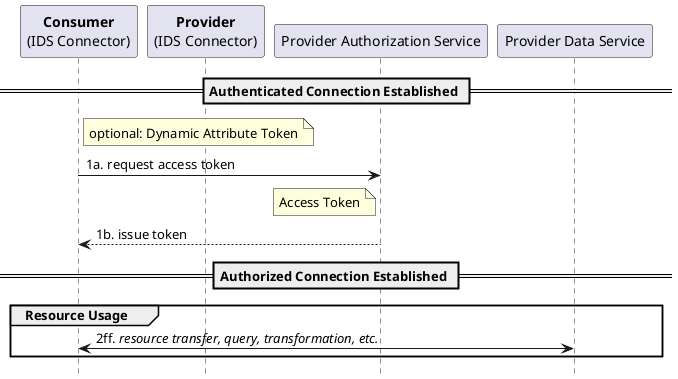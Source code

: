 @startuml

hide footbox

participant "**Consumer**\n(IDS Connector)" as C
participant "**Provider**\n(IDS Connector)" as P
participant "Provider Authorization Service" as PAS
participant "Provider Data Service" as PDS

== Authenticated Connection Established ==

note right of C: optional: Dynamic Attribute Token
C -> PAS: 1a. request access token

note left of PAS: Access Token
PAS --> C: 1b. issue token

== Authorized Connection Established ==

group Resource Usage

C <-> PDS: 2ff. //resource transfer, query, transformation, etc.//

end

@enduml
